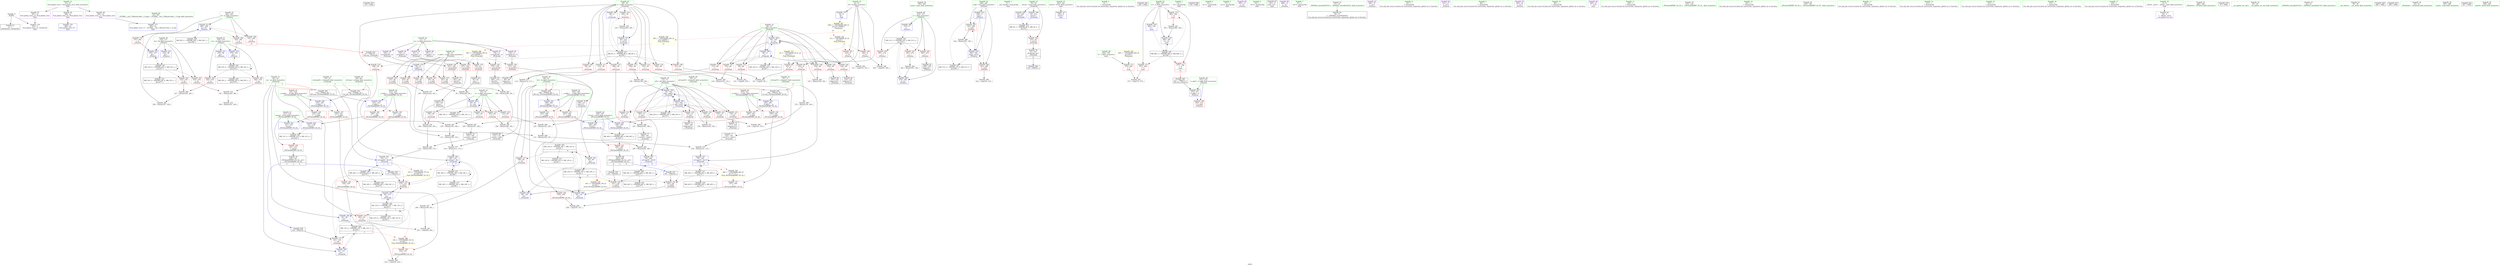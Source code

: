 digraph "SVFG" {
	label="SVFG";

	Node0x556e3deed310 [shape=record,color=grey,label="{NodeID: 0\nNullPtr}"];
	Node0x556e3deed310 -> Node0x556e3df188d0[style=solid];
	Node0x556e3deed310 -> Node0x556e3df1f960[style=solid];
	Node0x556e3df605b0 [shape=record,color=black,label="{NodeID: 443\n315 = PHI()\n}"];
	Node0x556e3df27470 [shape=record,color=grey,label="{NodeID: 277\n164 = Binary(162, 163, )\n}"];
	Node0x556e3df27470 -> Node0x556e3df275f0[style=solid];
	Node0x556e3df1a740 [shape=record,color=blue,label="{NodeID: 194\n60\<--192\nbe\<--\n_Z5checkd\n}"];
	Node0x556e3df1a740 -> Node0x556e3df40f10[style=dashed];
	Node0x556e3df17a50 [shape=record,color=red,label="{NodeID: 111\n112\<--58\n\<--i\n_Z5checkd\n}"];
	Node0x556e3df17a50 -> Node0x556e3df26e70[style=solid];
	Node0x556e3df15c90 [shape=record,color=green,label="{NodeID: 28\n56\<--57\ne.addr\<--e.addr_field_insensitive\n_Z5checkd\n}"];
	Node0x556e3df15c90 -> Node0x556e3df17370[style=solid];
	Node0x556e3df15c90 -> Node0x556e3df17440[style=solid];
	Node0x556e3df15c90 -> Node0x556e3df17570[style=solid];
	Node0x556e3df15c90 -> Node0x556e3df17640[style=solid];
	Node0x556e3df15c90 -> Node0x556e3df17710[style=solid];
	Node0x556e3df15c90 -> Node0x556e3df1fa60[style=solid];
	Node0x556e3df29e70 [shape=record,color=grey,label="{NodeID: 305\n156 = cmp(153, 155, )\n}"];
	Node0x556e3df1d980 [shape=record,color=red,label="{NodeID: 139\n141\<--138\n\<--call19\n_Z5checkd\n}"];
	Node0x556e3df1d980 -> Node0x556e3df201b0[style=solid];
	Node0x556e3df18460 [shape=record,color=green,label="{NodeID: 56\n359\<--360\nmain\<--main_field_insensitive\n}"];
	Node0x556e3df1f040 [shape=record,color=red,label="{NodeID: 167\n341\<--280\n\<--step\n_Z5Solvei\n}"];
	Node0x556e3df1f040 -> Node0x556e3df1bff0[style=solid];
	Node0x556e3df19be0 [shape=record,color=purple,label="{NodeID: 84\n106\<--11\narrayidx5\<--in\n_Z5checkd\n}"];
	Node0x556e3df19be0 -> Node0x556e3df1d710[style=solid];
	Node0x556e3df0c2c0 [shape=record,color=green,label="{NodeID: 1\n7\<--1\n__dso_handle\<--dummyObj\nGlob }"];
	Node0x556e3df60680 [shape=record,color=black,label="{NodeID: 444\n332 = PHI(52, )\n}"];
	Node0x556e3df275f0 [shape=record,color=grey,label="{NodeID: 278\n166 = Binary(164, 165, )\n}"];
	Node0x556e3df275f0 -> Node0x556e3df1c170[style=solid];
	Node0x556e3df1a810 [shape=record,color=blue,label="{NodeID: 195\n72\<--196\nj20\<--inc47\n_Z5checkd\n}"];
	Node0x556e3df1a810 -> Node0x556e3df1d160[style=dashed];
	Node0x556e3df1a810 -> Node0x556e3df1d230[style=dashed];
	Node0x556e3df1a810 -> Node0x556e3df1d300[style=dashed];
	Node0x556e3df1a810 -> Node0x556e3df1d3d0[style=dashed];
	Node0x556e3df1a810 -> Node0x556e3df1d4a0[style=dashed];
	Node0x556e3df1a810 -> Node0x556e3df1d570[style=dashed];
	Node0x556e3df1a810 -> Node0x556e3df20350[style=dashed];
	Node0x556e3df1a810 -> Node0x556e3df1a810[style=dashed];
	Node0x556e3df1a810 -> Node0x556e3df38d10[style=dashed];
	Node0x556e3df17b20 [shape=record,color=red,label="{NodeID: 112\n132\<--58\n\<--i\n_Z5checkd\n}"];
	Node0x556e3df17b20 -> Node0x556e3df28070[style=solid];
	Node0x556e3df15d60 [shape=record,color=green,label="{NodeID: 29\n58\<--59\ni\<--i_field_insensitive\n_Z5checkd\n}"];
	Node0x556e3df15d60 -> Node0x556e3df177e0[style=solid];
	Node0x556e3df15d60 -> Node0x556e3df178b0[style=solid];
	Node0x556e3df15d60 -> Node0x556e3df17980[style=solid];
	Node0x556e3df15d60 -> Node0x556e3df17a50[style=solid];
	Node0x556e3df15d60 -> Node0x556e3df17b20[style=solid];
	Node0x556e3df15d60 -> Node0x556e3df17bf0[style=solid];
	Node0x556e3df15d60 -> Node0x556e3df17cc0[style=solid];
	Node0x556e3df15d60 -> Node0x556e3df1c600[style=solid];
	Node0x556e3df15d60 -> Node0x556e3df1c6d0[style=solid];
	Node0x556e3df15d60 -> Node0x556e3df1fb30[style=solid];
	Node0x556e3df15d60 -> Node0x556e3df1a9b0[style=solid];
	Node0x556e3df29ff0 [shape=record,color=grey,label="{NodeID: 306\n233 = cmp(230, 232, )\n}"];
	Node0x556e3df1da50 [shape=record,color=red,label="{NodeID: 140\n161\<--160\n\<--arrayidx28\n_Z5checkd\n}"];
	Node0x556e3df1da50 -> Node0x556e3df192f0[style=solid];
	Node0x556e3df18560 [shape=record,color=green,label="{NodeID: 57\n362\<--363\nretval\<--retval_field_insensitive\nmain\n}"];
	Node0x556e3df18560 -> Node0x556e3df22950[style=solid];
	Node0x556e3df1f110 [shape=record,color=red,label="{NodeID: 168\n331\<--282\n\<--m\n_Z5Solvei\n|{<s0>11}}"];
	Node0x556e3df1f110:s0 -> Node0x556e3dbbd280[style=solid,color=red];
	Node0x556e3df19cb0 [shape=record,color=purple,label="{NodeID: 85\n126\<--11\narrayidx12\<--in\n_Z5checkd\n}"];
	Node0x556e3df19cb0 -> Node0x556e3df1d8b0[style=solid];
	Node0x556e3df14020 [shape=record,color=green,label="{NodeID: 2\n9\<--1\n\<--dummyObj\nCan only get source location for instruction, argument, global var or function.}"];
	Node0x556e3df607f0 [shape=record,color=black,label="{NodeID: 445\n350 = PHI()\n}"];
	Node0x556e3df27770 [shape=record,color=grey,label="{NodeID: 279\n136 = Binary(131, 135, )\n}"];
	Node0x556e3df27770 -> Node0x556e3df200e0[style=solid];
	Node0x556e3df1a8e0 [shape=record,color=blue,label="{NodeID: 196\n54\<--206\nretval\<--\n_Z5checkd\n}"];
	Node0x556e3df1a8e0 -> Node0x556e3df36610[style=dashed];
	Node0x556e3df17bf0 [shape=record,color=red,label="{NodeID: 113\n149\<--58\n\<--i\n_Z5checkd\n}"];
	Node0x556e3df17bf0 -> Node0x556e3df27ef0[style=solid];
	Node0x556e3df15e30 [shape=record,color=green,label="{NodeID: 30\n60\<--61\nbe\<--be_field_insensitive\n_Z5checkd\n|{|<s4>4|<s5>6}}"];
	Node0x556e3df15e30 -> Node0x556e3df1c7a0[style=solid];
	Node0x556e3df15e30 -> Node0x556e3df1fc00[style=solid];
	Node0x556e3df15e30 -> Node0x556e3df201b0[style=solid];
	Node0x556e3df15e30 -> Node0x556e3df1a740[style=solid];
	Node0x556e3df15e30:s4 -> Node0x556e3df60c00[style=solid,color=red];
	Node0x556e3df15e30:s5 -> Node0x556e3df60c00[style=solid,color=red];
	Node0x556e3df34d10 [shape=record,color=black,label="{NodeID: 307\nMR_10V_4 = PHI(MR_10V_5, MR_10V_3, )\npts\{61 \}\n|{|<s3>4}}"];
	Node0x556e3df34d10 -> Node0x556e3df1d980[style=dashed];
	Node0x556e3df34d10 -> Node0x556e3df201b0[style=dashed];
	Node0x556e3df34d10 -> Node0x556e3df40f10[style=dashed];
	Node0x556e3df34d10:s3 -> Node0x556e3df43e50[style=dashed,color=red];
	Node0x556e3df1db20 [shape=record,color=red,label="{NodeID: 141\n174\<--173\n\<--call35\n_Z5checkd\n}"];
	Node0x556e3df1db20 -> Node0x556e3df1a5a0[style=solid];
	Node0x556e3df18630 [shape=record,color=green,label="{NodeID: 58\n364\<--365\nT\<--T_field_insensitive\nmain\n}"];
	Node0x556e3df18630 -> Node0x556e3df1f380[style=solid];
	Node0x556e3df1f1e0 [shape=record,color=red,label="{NodeID: 169\n334\<--282\n\<--m\n_Z5Solvei\n}"];
	Node0x556e3df1f1e0 -> Node0x556e3df226e0[style=solid];
	Node0x556e3df19d80 [shape=record,color=purple,label="{NodeID: 86\n160\<--11\narrayidx28\<--in\n_Z5checkd\n}"];
	Node0x556e3df19d80 -> Node0x556e3df1da50[style=solid];
	Node0x556e3df140b0 [shape=record,color=green,label="{NodeID: 3\n13\<--1\n.str\<--dummyObj\nGlob }"];
	Node0x556e3df608c0 [shape=record,color=black,label="{NodeID: 446\n370 = PHI()\n}"];
	Node0x556e3df370f0 [shape=record,color=yellow,style=double,label="{NodeID: 363\n46V_1 = ENCHI(MR_46V_0)\npts\{71 77 \}\nFun[_ZSt3maxIdERKT_S2_S2_]}"];
	Node0x556e3df370f0 -> Node0x556e3df1e820[style=dashed];
	Node0x556e3df278f0 [shape=record,color=grey,label="{NodeID: 280\n327 = Binary(325, 326, )\n}"];
	Node0x556e3df278f0 -> Node0x556e3df27a70[style=solid];
	Node0x556e3df1a9b0 [shape=record,color=blue,label="{NodeID: 197\n58\<--210\ni\<--inc52\n_Z5checkd\n}"];
	Node0x556e3df1a9b0 -> Node0x556e3df3b510[style=dashed];
	Node0x556e3df17cc0 [shape=record,color=red,label="{NodeID: 114\n168\<--58\n\<--i\n_Z5checkd\n}"];
	Node0x556e3df17cc0 -> Node0x556e3df1be70[style=solid];
	Node0x556e3df15f00 [shape=record,color=green,label="{NodeID: 31\n62\<--63\nen\<--en_field_insensitive\n_Z5checkd\n|{|<s4>3|<s5>5}}"];
	Node0x556e3df15f00 -> Node0x556e3df1c870[style=solid];
	Node0x556e3df15f00 -> Node0x556e3df1fcd0[style=solid];
	Node0x556e3df15f00 -> Node0x556e3df20010[style=solid];
	Node0x556e3df15f00 -> Node0x556e3df1a5a0[style=solid];
	Node0x556e3df15f00:s4 -> Node0x556e3df60f90[style=solid,color=red];
	Node0x556e3df15f00:s5 -> Node0x556e3df60f90[style=solid,color=red];
	Node0x556e3df35210 [shape=record,color=black,label="{NodeID: 308\nMR_12V_4 = PHI(MR_12V_5, MR_12V_3, )\npts\{63 \}\n|{|<s3>3}}"];
	Node0x556e3df35210 -> Node0x556e3df1d7e0[style=dashed];
	Node0x556e3df35210 -> Node0x556e3df20010[style=dashed];
	Node0x556e3df35210 -> Node0x556e3df41410[style=dashed];
	Node0x556e3df35210:s3 -> Node0x556e3df375b0[style=dashed,color=red];
	Node0x556e3df1dbf0 [shape=record,color=red,label="{NodeID: 142\n179\<--178\n\<--arrayidx38\n_Z5checkd\n}"];
	Node0x556e3df1dbf0 -> Node0x556e3df19560[style=solid];
	Node0x556e3df18700 [shape=record,color=green,label="{NodeID: 59\n366\<--367\ntc\<--tc_field_insensitive\nmain\n}"];
	Node0x556e3df18700 -> Node0x556e3df1f450[style=solid];
	Node0x556e3df18700 -> Node0x556e3df1f520[style=solid];
	Node0x556e3df18700 -> Node0x556e3df1f5f0[style=solid];
	Node0x556e3df18700 -> Node0x556e3df22a20[style=solid];
	Node0x556e3df18700 -> Node0x556e3df22af0[style=solid];
	Node0x556e3df1f2b0 [shape=record,color=red,label="{NodeID: 170\n337\<--282\n\<--m\n_Z5Solvei\n}"];
	Node0x556e3df1f2b0 -> Node0x556e3df227b0[style=solid];
	Node0x556e3df19e50 [shape=record,color=purple,label="{NodeID: 87\n178\<--11\narrayidx38\<--in\n_Z5checkd\n}"];
	Node0x556e3df19e50 -> Node0x556e3df1dbf0[style=solid];
	Node0x556e3df14140 [shape=record,color=green,label="{NodeID: 4\n15\<--1\n.str.1\<--dummyObj\nGlob }"];
	Node0x556e3df60990 [shape=record,color=black,label="{NodeID: 447\n271 = PHI(377, )\n0th arg _Z5Solvei }"];
	Node0x556e3df60990 -> Node0x556e3df1b1d0[style=solid];
	Node0x556e3df27a70 [shape=record,color=grey,label="{NodeID: 281\n328 = Binary(327, 329, )\n}"];
	Node0x556e3df27a70 -> Node0x556e3df22610[style=solid];
	Node0x556e3df1aa80 [shape=record,color=blue,label="{NodeID: 198\n54\<--214\nretval\<--\n_Z5checkd\n}"];
	Node0x556e3df1aa80 -> Node0x556e3df36610[style=dashed];
	Node0x556e3df1c600 [shape=record,color=red,label="{NodeID: 115\n186\<--58\n\<--i\n_Z5checkd\n}"];
	Node0x556e3df1c600 -> Node0x556e3df290f0[style=solid];
	Node0x556e3df15fd0 [shape=record,color=green,label="{NodeID: 32\n64\<--65\nx\<--x_field_insensitive\n_Z5checkd\n}"];
	Node0x556e3df15fd0 -> Node0x556e3df1c940[style=solid];
	Node0x556e3df15fd0 -> Node0x556e3df1ca10[style=solid];
	Node0x556e3df15fd0 -> Node0x556e3df1cae0[style=solid];
	Node0x556e3df15fd0 -> Node0x556e3df1cbb0[style=solid];
	Node0x556e3df15fd0 -> Node0x556e3df1fda0[style=solid];
	Node0x556e3df1dcc0 [shape=record,color=red,label="{NodeID: 143\n192\<--191\n\<--call45\n_Z5checkd\n}"];
	Node0x556e3df1dcc0 -> Node0x556e3df1a740[style=solid];
	Node0x556e3df187d0 [shape=record,color=green,label="{NodeID: 60\n25\<--385\n_GLOBAL__sub_I_MiminoCoder_1_0.cpp\<--_GLOBAL__sub_I_MiminoCoder_1_0.cpp_field_insensitive\n}"];
	Node0x556e3df187d0 -> Node0x556e3df1f860[style=solid];
	Node0x556e3df3e710 [shape=record,color=black,label="{NodeID: 337\nMR_40V_3 = PHI(MR_40V_4, MR_40V_2, )\npts\{247 \}\n}"];
	Node0x556e3df3e710 -> Node0x556e3df1e340[style=dashed];
	Node0x556e3df1f380 [shape=record,color=red,label="{NodeID: 171\n374\<--364\n\<--T\nmain\n}"];
	Node0x556e3df1f380 -> Node0x556e3df29b70[style=solid];
	Node0x556e3df19f20 [shape=record,color=purple,label="{NodeID: 88\n297\<--11\narrayidx\<--in\n_Z5Solvei\n}"];
	Node0x556e3df141d0 [shape=record,color=green,label="{NodeID: 5\n17\<--1\n.str.2\<--dummyObj\nGlob }"];
	Node0x556e3df60c00 [shape=record,color=black,label="{NodeID: 448\n244 = PHI(60, 60, )\n0th arg _ZSt3maxIdERKT_S2_S2_ }"];
	Node0x556e3df60c00 -> Node0x556e3df1ae90[style=solid];
	Node0x556e3df372e0 [shape=record,color=yellow,style=double,label="{NodeID: 365\n64V_1 = ENCHI(MR_64V_0)\npts\{365 \}\nFun[main]}"];
	Node0x556e3df372e0 -> Node0x556e3df1f380[style=dashed];
	Node0x556e3df27bf0 [shape=record,color=grey,label="{NodeID: 282\n145 = Binary(144, 146, )\n}"];
	Node0x556e3df27bf0 -> Node0x556e3df20280[style=solid];
	Node0x556e3df1ab50 [shape=record,color=blue,label="{NodeID: 199\n223\<--219\n__a.addr\<--__a\n_ZSt3minIdERKT_S2_S2_\n}"];
	Node0x556e3df1ab50 -> Node0x556e3df1de60[style=dashed];
	Node0x556e3df1ab50 -> Node0x556e3df1df30[style=dashed];
	Node0x556e3df1c6d0 [shape=record,color=red,label="{NodeID: 116\n209\<--58\n\<--i\n_Z5checkd\n}"];
	Node0x556e3df1c6d0 -> Node0x556e3df272f0[style=solid];
	Node0x556e3df160a0 [shape=record,color=green,label="{NodeID: 33\n66\<--67\nj\<--j_field_insensitive\n_Z5checkd\n}"];
	Node0x556e3df160a0 -> Node0x556e3df1cc80[style=solid];
	Node0x556e3df160a0 -> Node0x556e3df1cd50[style=solid];
	Node0x556e3df160a0 -> Node0x556e3df1ce20[style=solid];
	Node0x556e3df160a0 -> Node0x556e3df1cef0[style=solid];
	Node0x556e3df160a0 -> Node0x556e3df1cfc0[style=solid];
	Node0x556e3df160a0 -> Node0x556e3df1d090[style=solid];
	Node0x556e3df160a0 -> Node0x556e3df1fe70[style=solid];
	Node0x556e3df160a0 -> Node0x556e3df20280[style=solid];
	Node0x556e3df1dd90 [shape=record,color=red,label="{NodeID: 144\n241\<--221\n\<--retval\n_ZSt3minIdERKT_S2_S2_\n}"];
	Node0x556e3df1dd90 -> Node0x556e3df197d0[style=solid];
	Node0x556e3df188d0 [shape=record,color=black,label="{NodeID: 61\n2\<--3\ndummyVal\<--dummyVal\n}"];
	Node0x556e3df1f450 [shape=record,color=red,label="{NodeID: 172\n373\<--366\n\<--tc\nmain\n}"];
	Node0x556e3df1f450 -> Node0x556e3df29b70[style=solid];
	Node0x556e3df19ff0 [shape=record,color=purple,label="{NodeID: 89\n285\<--13\n\<--.str\n_Z5Solvei\n}"];
	Node0x556e3df14a10 [shape=record,color=green,label="{NodeID: 6\n19\<--1\n.str.3\<--dummyObj\nGlob }"];
	Node0x556e3df60e10 [shape=record,color=black,label="{NodeID: 449\n245 = PHI(70, 76, )\n1st arg _ZSt3maxIdERKT_S2_S2_ }"];
	Node0x556e3df60e10 -> Node0x556e3df1af60[style=solid];
	Node0x556e3df27d70 [shape=record,color=grey,label="{NodeID: 283\n95 = Binary(93, 94, )\n}"];
	Node0x556e3df27d70 -> Node0x556e3df1fda0[style=solid];
	Node0x556e3df1ac20 [shape=record,color=blue,label="{NodeID: 200\n225\<--220\n__b.addr\<--__b\n_ZSt3minIdERKT_S2_S2_\n}"];
	Node0x556e3df1ac20 -> Node0x556e3df1e000[style=dashed];
	Node0x556e3df1ac20 -> Node0x556e3df1e0d0[style=dashed];
	Node0x556e3df1c7a0 [shape=record,color=red,label="{NodeID: 117\n199\<--60\n\<--be\n_Z5checkd\n}"];
	Node0x556e3df1c7a0 -> Node0x556e3df1c2f0[style=solid];
	Node0x556e3df16170 [shape=record,color=green,label="{NodeID: 34\n68\<--69\nref.tmp\<--ref.tmp_field_insensitive\n_Z5checkd\n|{|<s1>3}}"];
	Node0x556e3df16170 -> Node0x556e3df1ff40[style=solid];
	Node0x556e3df16170:s1 -> Node0x556e3df61110[style=solid,color=red];
	Node0x556e3df36110 [shape=record,color=black,label="{NodeID: 311\nMR_20V_3 = PHI(MR_20V_4, MR_20V_2, )\npts\{71 \}\n}"];
	Node0x556e3df36110 -> Node0x556e3df1dcc0[style=dashed];
	Node0x556e3df36110 -> Node0x556e3df200e0[style=dashed];
	Node0x556e3df36110 -> Node0x556e3df36110[style=dashed];
	Node0x556e3df36110 -> Node0x556e3df38810[style=dashed];
	Node0x556e3df1de60 [shape=record,color=red,label="{NodeID: 145\n231\<--223\n\<--__a.addr\n_ZSt3minIdERKT_S2_S2_\n}"];
	Node0x556e3df1de60 -> Node0x556e3df1e270[style=solid];
	Node0x556e3df189d0 [shape=record,color=black,label="{NodeID: 62\n361\<--9\nmain_ret\<--\nmain\n}"];
	Node0x556e3df1f520 [shape=record,color=red,label="{NodeID: 173\n377\<--366\n\<--tc\nmain\n|{<s0>14}}"];
	Node0x556e3df1f520:s0 -> Node0x556e3df60990[style=solid,color=red];
	Node0x556e3df1a0c0 [shape=record,color=purple,label="{NodeID: 90\n298\<--13\n\<--.str\n_Z5Solvei\n}"];
	Node0x556e3df14aa0 [shape=record,color=green,label="{NodeID: 7\n21\<--1\n.str.4\<--dummyObj\nGlob }"];
	Node0x556e3df60f90 [shape=record,color=black,label="{NodeID: 450\n219 = PHI(62, 62, )\n0th arg _ZSt3minIdERKT_S2_S2_ }"];
	Node0x556e3df60f90 -> Node0x556e3df1ab50[style=solid];
	Node0x556e3df374a0 [shape=record,color=yellow,style=double,label="{NodeID: 367\n68V_1 = ENCHI(MR_68V_0)\npts\{10 120000 \}\nFun[main]|{<s0>14|<s1>14}}"];
	Node0x556e3df374a0:s0 -> Node0x556e3df42d10[style=dashed,color=red];
	Node0x556e3df374a0:s1 -> Node0x556e3df43d70[style=dashed,color=red];
	Node0x556e3df27ef0 [shape=record,color=grey,label="{NodeID: 284\n150 = Binary(149, 146, )\n}"];
	Node0x556e3df27ef0 -> Node0x556e3df20350[style=solid];
	Node0x556e3df1acf0 [shape=record,color=blue,label="{NodeID: 201\n221\<--235\nretval\<--\n_ZSt3minIdERKT_S2_S2_\n}"];
	Node0x556e3df1acf0 -> Node0x556e3df3f610[style=dashed];
	Node0x556e3df1c870 [shape=record,color=red,label="{NodeID: 118\n202\<--62\n\<--en\n_Z5checkd\n}"];
	Node0x556e3df1c870 -> Node0x556e3df29270[style=solid];
	Node0x556e3df16240 [shape=record,color=green,label="{NodeID: 35\n70\<--71\nref.tmp10\<--ref.tmp10_field_insensitive\n_Z5checkd\n|{|<s1>4}}"];
	Node0x556e3df16240 -> Node0x556e3df200e0[style=solid];
	Node0x556e3df16240:s1 -> Node0x556e3df60e10[style=solid,color=red];
	Node0x556e3df36610 [shape=record,color=black,label="{NodeID: 312\nMR_4V_3 = PHI(MR_4V_4, MR_4V_2, )\npts\{55 \}\n}"];
	Node0x556e3df36610 -> Node0x556e3df172a0[style=dashed];
	Node0x556e3df1df30 [shape=record,color=red,label="{NodeID: 146\n238\<--223\n\<--__a.addr\n_ZSt3minIdERKT_S2_S2_\n}"];
	Node0x556e3df1df30 -> Node0x556e3df1adc0[style=solid];
	Node0x556e3df18aa0 [shape=record,color=black,label="{NodeID: 63\n36\<--37\n\<--_ZNSt8ios_base4InitD1Ev\nCan only get source location for instruction, argument, global var or function.}"];
	Node0x556e3df3f610 [shape=record,color=black,label="{NodeID: 340\nMR_31V_3 = PHI(MR_31V_4, MR_31V_2, )\npts\{222 \}\n}"];
	Node0x556e3df3f610 -> Node0x556e3df1dd90[style=dashed];
	Node0x556e3df1f5f0 [shape=record,color=red,label="{NodeID: 174\n380\<--366\n\<--tc\nmain\n}"];
	Node0x556e3df1f5f0 -> Node0x556e3df28970[style=solid];
	Node0x556e3df1a190 [shape=record,color=purple,label="{NodeID: 91\n306\<--15\n\<--.str.1\n_Z5Solvei\n}"];
	Node0x556e3df14b30 [shape=record,color=green,label="{NodeID: 8\n24\<--1\n\<--dummyObj\nCan only get source location for instruction, argument, global var or function.}"];
	Node0x556e3df61110 [shape=record,color=black,label="{NodeID: 451\n220 = PHI(68, 74, )\n1st arg _ZSt3minIdERKT_S2_S2_ }"];
	Node0x556e3df61110 -> Node0x556e3df1ac20[style=solid];
	Node0x556e3df375b0 [shape=record,color=yellow,style=double,label="{NodeID: 368\n12V_1 = ENCHI(MR_12V_0)\npts\{63 \}\nFun[_ZSt3minIdERKT_S2_S2_]}"];
	Node0x556e3df375b0 -> Node0x556e3df1e270[style=dashed];
	Node0x556e3df28070 [shape=record,color=grey,label="{NodeID: 285\n134 = Binary(132, 133, )\n}"];
	Node0x556e3df28070 -> Node0x556e3df19150[style=solid];
	Node0x556e3df1adc0 [shape=record,color=blue,label="{NodeID: 202\n221\<--238\nretval\<--\n_ZSt3minIdERKT_S2_S2_\n}"];
	Node0x556e3df1adc0 -> Node0x556e3df3f610[style=dashed];
	Node0x556e3df1c940 [shape=record,color=red,label="{NodeID: 119\n103\<--64\n\<--x\n_Z5checkd\n}"];
	Node0x556e3df1c940 -> Node0x556e3df28370[style=solid];
	Node0x556e3df16310 [shape=record,color=green,label="{NodeID: 36\n72\<--73\nj20\<--j20_field_insensitive\n_Z5checkd\n}"];
	Node0x556e3df16310 -> Node0x556e3df1d160[style=solid];
	Node0x556e3df16310 -> Node0x556e3df1d230[style=solid];
	Node0x556e3df16310 -> Node0x556e3df1d300[style=solid];
	Node0x556e3df16310 -> Node0x556e3df1d3d0[style=solid];
	Node0x556e3df16310 -> Node0x556e3df1d4a0[style=solid];
	Node0x556e3df16310 -> Node0x556e3df1d570[style=solid];
	Node0x556e3df16310 -> Node0x556e3df20350[style=solid];
	Node0x556e3df16310 -> Node0x556e3df1a810[style=solid];
	Node0x556e3df36b10 [shape=record,color=black,label="{NodeID: 313\nMR_10V_8 = PHI(MR_10V_2, MR_10V_6, )\npts\{61 \}\n}"];
	Node0x556e3df1e000 [shape=record,color=red,label="{NodeID: 147\n229\<--225\n\<--__b.addr\n_ZSt3minIdERKT_S2_S2_\n}"];
	Node0x556e3df1e000 -> Node0x556e3df1e1a0[style=solid];
	Node0x556e3df18ba0 [shape=record,color=black,label="{NodeID: 64\n90\<--89\nidxprom\<--\n_Z5checkd\n}"];
	Node0x556e3df3fb10 [shape=record,color=black,label="{NodeID: 341\nMR_53V_4 = PHI(MR_53V_5, MR_53V_3, )\npts\{277 \}\n}"];
	Node0x556e3df3fb10 -> Node0x556e3df1ec30[style=dashed];
	Node0x556e3df3fb10 -> Node0x556e3df1ed00[style=dashed];
	Node0x556e3df3fb10 -> Node0x556e3df227b0[style=dashed];
	Node0x556e3df3fb10 -> Node0x556e3df3a110[style=dashed];
	Node0x556e3df3fb10 -> Node0x556e3df3fb10[style=dashed];
	Node0x556e3df1f6c0 [shape=record,color=blue,label="{NodeID: 175\n8\<--9\nN\<--\nGlob }"];
	Node0x556e3df1f6c0 -> Node0x556e3df374a0[style=dashed];
	Node0x556e3df1a260 [shape=record,color=purple,label="{NodeID: 92\n314\<--17\n\<--.str.2\n_Z5Solvei\n}"];
	Node0x556e3df14bc0 [shape=record,color=green,label="{NodeID: 9\n86\<--1\n\<--dummyObj\nCan only get source location for instruction, argument, global var or function.}"];
	Node0x556e3df281f0 [shape=record,color=grey,label="{NodeID: 286\n131 = Binary(129, 130, )\n}"];
	Node0x556e3df281f0 -> Node0x556e3df27770[style=solid];
	Node0x556e3df1ae90 [shape=record,color=blue,label="{NodeID: 203\n248\<--244\n__a.addr\<--__a\n_ZSt3maxIdERKT_S2_S2_\n}"];
	Node0x556e3df1ae90 -> Node0x556e3df1e410[style=dashed];
	Node0x556e3df1ae90 -> Node0x556e3df1e4e0[style=dashed];
	Node0x556e3df1ca10 [shape=record,color=red,label="{NodeID: 120\n123\<--64\n\<--x\n_Z5checkd\n}"];
	Node0x556e3df1ca10 -> Node0x556e3df28670[style=solid];
	Node0x556e3df163e0 [shape=record,color=green,label="{NodeID: 37\n74\<--75\nref.tmp26\<--ref.tmp26_field_insensitive\n_Z5checkd\n|{|<s1>5}}"];
	Node0x556e3df163e0 -> Node0x556e3df20420[style=solid];
	Node0x556e3df163e0:s1 -> Node0x556e3df61110[style=solid,color=red];
	Node0x556e3df37820 [shape=record,color=black,label="{NodeID: 314\nMR_12V_8 = PHI(MR_12V_2, MR_12V_6, )\npts\{63 \}\n}"];
	Node0x556e3df1e0d0 [shape=record,color=red,label="{NodeID: 148\n235\<--225\n\<--__b.addr\n_ZSt3minIdERKT_S2_S2_\n}"];
	Node0x556e3df1e0d0 -> Node0x556e3df1acf0[style=solid];
	Node0x556e3df18c70 [shape=record,color=black,label="{NodeID: 65\n93\<--92\nconv\<--\n_Z5checkd\n}"];
	Node0x556e3df18c70 -> Node0x556e3df27d70[style=solid];
	Node0x556e3df40010 [shape=record,color=black,label="{NodeID: 342\nMR_55V_4 = PHI(MR_55V_6, MR_55V_3, )\npts\{279 \}\n}"];
	Node0x556e3df40010 -> Node0x556e3df1edd0[style=dashed];
	Node0x556e3df40010 -> Node0x556e3df1eea0[style=dashed];
	Node0x556e3df40010 -> Node0x556e3df226e0[style=dashed];
	Node0x556e3df40010 -> Node0x556e3df3a610[style=dashed];
	Node0x556e3df40010 -> Node0x556e3df40010[style=dashed];
	Node0x556e3df1f790 [shape=record,color=blue,label="{NodeID: 176\n389\<--24\nllvm.global_ctors_0\<--\nGlob }"];
	Node0x556e3df1a330 [shape=record,color=purple,label="{NodeID: 93\n349\<--19\n\<--.str.3\n_Z5Solvei\n}"];
	Node0x556e3df14c50 [shape=record,color=green,label="{NodeID: 10\n88\<--1\n\<--dummyObj\nCan only get source location for instruction, argument, global var or function.}"];
	Node0x556e3df28370 [shape=record,color=grey,label="{NodeID: 287\n109 = Binary(103, 108, )\n}"];
	Node0x556e3df28370 -> Node0x556e3df284f0[style=solid];
	Node0x556e3df1af60 [shape=record,color=blue,label="{NodeID: 204\n250\<--245\n__b.addr\<--__b\n_ZSt3maxIdERKT_S2_S2_\n}"];
	Node0x556e3df1af60 -> Node0x556e3df1e5b0[style=dashed];
	Node0x556e3df1af60 -> Node0x556e3df1e680[style=dashed];
	Node0x556e3df1cae0 [shape=record,color=red,label="{NodeID: 121\n165\<--64\n\<--x\n_Z5checkd\n}"];
	Node0x556e3df1cae0 -> Node0x556e3df275f0[style=solid];
	Node0x556e3df164b0 [shape=record,color=green,label="{NodeID: 38\n76\<--77\nref.tmp36\<--ref.tmp36_field_insensitive\n_Z5checkd\n|{|<s1>6}}"];
	Node0x556e3df164b0 -> Node0x556e3df1a670[style=solid];
	Node0x556e3df164b0:s1 -> Node0x556e3df60e10[style=solid,color=red];
	Node0x556e3df37910 [shape=record,color=black,label="{NodeID: 315\nMR_14V_4 = PHI(MR_14V_2, MR_14V_3, )\npts\{65 \}\n}"];
	Node0x556e3df1e1a0 [shape=record,color=red,label="{NodeID: 149\n230\<--229\n\<--\n_ZSt3minIdERKT_S2_S2_\n}"];
	Node0x556e3df1e1a0 -> Node0x556e3df29ff0[style=solid];
	Node0x556e3df18d40 [shape=record,color=black,label="{NodeID: 66\n105\<--104\nidxprom4\<--\n_Z5checkd\n}"];
	Node0x556e3df1f860 [shape=record,color=blue,label="{NodeID: 177\n390\<--25\nllvm.global_ctors_1\<--_GLOBAL__sub_I_MiminoCoder_1_0.cpp\nGlob }"];
	Node0x556e3df1a400 [shape=record,color=purple,label="{NodeID: 94\n369\<--21\n\<--.str.4\nmain\n}"];
	Node0x556e3df14ce0 [shape=record,color=green,label="{NodeID: 11\n146\<--1\n\<--dummyObj\nCan only get source location for instruction, argument, global var or function.}"];
	Node0x556e3df284f0 [shape=record,color=grey,label="{NodeID: 288\n111 = Binary(109, 110, )\n}"];
	Node0x556e3df284f0 -> Node0x556e3df27170[style=solid];
	Node0x556e3df1b030 [shape=record,color=blue,label="{NodeID: 205\n246\<--260\nretval\<--\n_ZSt3maxIdERKT_S2_S2_\n}"];
	Node0x556e3df1b030 -> Node0x556e3df3e710[style=dashed];
	Node0x556e3df1cbb0 [shape=record,color=red,label="{NodeID: 122\n183\<--64\n\<--x\n_Z5checkd\n}"];
	Node0x556e3df1cbb0 -> Node0x556e3df28af0[style=solid];
	Node0x556e3df16580 [shape=record,color=green,label="{NodeID: 39\n119\<--120\n_ZSt3minIdERKT_S2_S2_\<--_ZSt3minIdERKT_S2_S2__field_insensitive\n}"];
	Node0x556e3df37e10 [shape=record,color=black,label="{NodeID: 316\nMR_16V_6 = PHI(MR_16V_2, MR_16V_4, )\npts\{67 \}\n}"];
	Node0x556e3df1e270 [shape=record,color=red,label="{NodeID: 150\n232\<--231\n\<--\n_ZSt3minIdERKT_S2_S2_\n}"];
	Node0x556e3df1e270 -> Node0x556e3df29ff0[style=solid];
	Node0x556e3df18e10 [shape=record,color=black,label="{NodeID: 67\n108\<--107\nconv6\<--\n_Z5checkd\n}"];
	Node0x556e3df18e10 -> Node0x556e3df28370[style=solid];
	Node0x556e3df1f960 [shape=record,color=blue, style = dotted,label="{NodeID: 178\n391\<--3\nllvm.global_ctors_2\<--dummyVal\nGlob }"];
	Node0x556e3df1a4d0 [shape=record,color=purple,label="{NodeID: 95\n389\<--23\nllvm.global_ctors_0\<--llvm.global_ctors\nGlob }"];
	Node0x556e3df1a4d0 -> Node0x556e3df1f790[style=solid];
	Node0x556e3df14d70 [shape=record,color=green,label="{NodeID: 12\n201\<--1\n\<--dummyObj\nCan only get source location for instruction, argument, global var or function.}"];
	Node0x556e3df45290 [shape=record,color=yellow,style=double,label="{NodeID: 372\n37V_1 = ENCHI(MR_37V_0)\npts\{69 75 \}\nFun[_ZSt3minIdERKT_S2_S2_]}"];
	Node0x556e3df45290 -> Node0x556e3df1e1a0[style=dashed];
	Node0x556e3df28670 [shape=record,color=grey,label="{NodeID: 289\n129 = Binary(123, 128, )\n}"];
	Node0x556e3df28670 -> Node0x556e3df281f0[style=solid];
	Node0x556e3df1b100 [shape=record,color=blue,label="{NodeID: 206\n246\<--263\nretval\<--\n_ZSt3maxIdERKT_S2_S2_\n}"];
	Node0x556e3df1b100 -> Node0x556e3df3e710[style=dashed];
	Node0x556e3df1cc80 [shape=record,color=red,label="{NodeID: 123\n99\<--66\n\<--j\n_Z5checkd\n}"];
	Node0x556e3df1cc80 -> Node0x556e3df299f0[style=solid];
	Node0x556e3df16680 [shape=record,color=green,label="{NodeID: 40\n139\<--140\n_ZSt3maxIdERKT_S2_S2_\<--_ZSt3maxIdERKT_S2_S2__field_insensitive\n}"];
	Node0x556e3df38310 [shape=record,color=black,label="{NodeID: 317\nMR_18V_5 = PHI(MR_18V_2, MR_18V_3, )\npts\{69 \}\n}"];
	Node0x556e3df1e340 [shape=record,color=red,label="{NodeID: 151\n266\<--246\n\<--retval\n_ZSt3maxIdERKT_S2_S2_\n}"];
	Node0x556e3df1e340 -> Node0x556e3df198a0[style=solid];
	Node0x556e3df18ee0 [shape=record,color=black,label="{NodeID: 68\n115\<--114\nconv9\<--sub8\n_Z5checkd\n}"];
	Node0x556e3df18ee0 -> Node0x556e3df27170[style=solid];
	Node0x556e3df40f10 [shape=record,color=black,label="{NodeID: 345\nMR_10V_6 = PHI(MR_10V_7, MR_10V_4, )\npts\{61 \}\n|{|<s5>6}}"];
	Node0x556e3df40f10 -> Node0x556e3df1c7a0[style=dashed];
	Node0x556e3df40f10 -> Node0x556e3df1dcc0[style=dashed];
	Node0x556e3df40f10 -> Node0x556e3df1fc00[style=dashed];
	Node0x556e3df40f10 -> Node0x556e3df1a740[style=dashed];
	Node0x556e3df40f10 -> Node0x556e3df36b10[style=dashed];
	Node0x556e3df40f10:s5 -> Node0x556e3df43e50[style=dashed,color=red];
	Node0x556e3df1fa60 [shape=record,color=blue,label="{NodeID: 179\n56\<--53\ne.addr\<--e\n_Z5checkd\n}"];
	Node0x556e3df1fa60 -> Node0x556e3df17370[style=dashed];
	Node0x556e3df1fa60 -> Node0x556e3df17440[style=dashed];
	Node0x556e3df1fa60 -> Node0x556e3df17570[style=dashed];
	Node0x556e3df1fa60 -> Node0x556e3df17640[style=dashed];
	Node0x556e3df1fa60 -> Node0x556e3df17710[style=dashed];
	Node0x556e3df16d60 [shape=record,color=purple,label="{NodeID: 96\n390\<--23\nllvm.global_ctors_1\<--llvm.global_ctors\nGlob }"];
	Node0x556e3df16d60 -> Node0x556e3df1f860[style=solid];
	Node0x556e3df14e00 [shape=record,color=green,label="{NodeID: 13\n206\<--1\n\<--dummyObj\nCan only get source location for instruction, argument, global var or function.}"];
	Node0x556e3df45370 [shape=record,color=yellow,style=double,label="{NodeID: 373\n2V_1 = ENCHI(MR_2V_0)\npts\{10 \}\nFun[_Z5checkd]}"];
	Node0x556e3df45370 -> Node0x556e3df16f60[style=dashed];
	Node0x556e3df45370 -> Node0x556e3df17030[style=dashed];
	Node0x556e3df287f0 [shape=record,color=grey,label="{NodeID: 290\n155 = Binary(154, 146, )\n}"];
	Node0x556e3df287f0 -> Node0x556e3df29e70[style=solid];
	Node0x556e3df1b1d0 [shape=record,color=blue,label="{NodeID: 207\n272\<--271\ntc.addr\<--tc\n_Z5Solvei\n}"];
	Node0x556e3df1b1d0 -> Node0x556e3df1e8f0[style=dashed];
	Node0x556e3df1cd50 [shape=record,color=red,label="{NodeID: 124\n104\<--66\n\<--j\n_Z5checkd\n}"];
	Node0x556e3df1cd50 -> Node0x556e3df18d40[style=solid];
	Node0x556e3df16780 [shape=record,color=green,label="{NodeID: 41\n221\<--222\nretval\<--retval_field_insensitive\n_ZSt3minIdERKT_S2_S2_\n}"];
	Node0x556e3df16780 -> Node0x556e3df1dd90[style=solid];
	Node0x556e3df16780 -> Node0x556e3df1acf0[style=solid];
	Node0x556e3df16780 -> Node0x556e3df1adc0[style=solid];
	Node0x556e3df38810 [shape=record,color=black,label="{NodeID: 318\nMR_20V_5 = PHI(MR_20V_2, MR_20V_3, )\npts\{71 \}\n}"];
	Node0x556e3df1e410 [shape=record,color=red,label="{NodeID: 152\n254\<--248\n\<--__a.addr\n_ZSt3maxIdERKT_S2_S2_\n}"];
	Node0x556e3df1e410 -> Node0x556e3df1e750[style=solid];
	Node0x556e3df18fb0 [shape=record,color=black,label="{NodeID: 69\n125\<--124\nidxprom11\<--\n_Z5checkd\n}"];
	Node0x556e3df41410 [shape=record,color=black,label="{NodeID: 346\nMR_12V_6 = PHI(MR_12V_7, MR_12V_4, )\npts\{63 \}\n|{|<s5>5}}"];
	Node0x556e3df41410 -> Node0x556e3df1c870[style=dashed];
	Node0x556e3df41410 -> Node0x556e3df1db20[style=dashed];
	Node0x556e3df41410 -> Node0x556e3df1fcd0[style=dashed];
	Node0x556e3df41410 -> Node0x556e3df1a5a0[style=dashed];
	Node0x556e3df41410 -> Node0x556e3df37820[style=dashed];
	Node0x556e3df41410:s5 -> Node0x556e3df375b0[style=dashed,color=red];
	Node0x556e3df1fb30 [shape=record,color=blue,label="{NodeID: 180\n58\<--9\ni\<--\n_Z5checkd\n}"];
	Node0x556e3df1fb30 -> Node0x556e3df3b510[style=dashed];
	Node0x556e3df16e60 [shape=record,color=purple,label="{NodeID: 97\n391\<--23\nllvm.global_ctors_2\<--llvm.global_ctors\nGlob }"];
	Node0x556e3df16e60 -> Node0x556e3df1f960[style=solid];
	Node0x556e3df14ec0 [shape=record,color=green,label="{NodeID: 14\n214\<--1\n\<--dummyObj\nCan only get source location for instruction, argument, global var or function.}"];
	Node0x556e3df28970 [shape=record,color=grey,label="{NodeID: 291\n381 = Binary(380, 146, )\n}"];
	Node0x556e3df28970 -> Node0x556e3df22af0[style=solid];
	Node0x556e3df1b2a0 [shape=record,color=blue,label="{NodeID: 208\n274\<--9\ni\<--\n_Z5Solvei\n}"];
	Node0x556e3df1b2a0 -> Node0x556e3df39c10[style=dashed];
	Node0x556e3df1ce20 [shape=record,color=red,label="{NodeID: 125\n113\<--66\n\<--j\n_Z5checkd\n}"];
	Node0x556e3df1ce20 -> Node0x556e3df26e70[style=solid];
	Node0x556e3df16850 [shape=record,color=green,label="{NodeID: 42\n223\<--224\n__a.addr\<--__a.addr_field_insensitive\n_ZSt3minIdERKT_S2_S2_\n}"];
	Node0x556e3df16850 -> Node0x556e3df1de60[style=solid];
	Node0x556e3df16850 -> Node0x556e3df1df30[style=solid];
	Node0x556e3df16850 -> Node0x556e3df1ab50[style=solid];
	Node0x556e3df38d10 [shape=record,color=black,label="{NodeID: 319\nMR_22V_6 = PHI(MR_22V_2, MR_22V_4, )\npts\{73 \}\n}"];
	Node0x556e3df1e4e0 [shape=record,color=red,label="{NodeID: 153\n263\<--248\n\<--__a.addr\n_ZSt3maxIdERKT_S2_S2_\n}"];
	Node0x556e3df1e4e0 -> Node0x556e3df1b100[style=solid];
	Node0x556e3df19080 [shape=record,color=black,label="{NodeID: 70\n128\<--127\nconv13\<--\n_Z5checkd\n}"];
	Node0x556e3df19080 -> Node0x556e3df28670[style=solid];
	Node0x556e3df1fc00 [shape=record,color=blue,label="{NodeID: 181\n60\<--86\nbe\<--\n_Z5checkd\n}"];
	Node0x556e3df1fc00 -> Node0x556e3df34d10[style=dashed];
	Node0x556e3df16f60 [shape=record,color=red,label="{NodeID: 98\n82\<--8\n\<--N\n_Z5checkd\n}"];
	Node0x556e3df16f60 -> Node0x556e3df29870[style=solid];
	Node0x556e3df14fc0 [shape=record,color=green,label="{NodeID: 15\n312\<--1\n\<--dummyObj\nCan only get source location for instruction, argument, global var or function.}"];
	Node0x556e3df28af0 [shape=record,color=grey,label="{NodeID: 292\n184 = Binary(182, 183, )\n}"];
	Node0x556e3df28af0 -> Node0x556e3df28f70[style=solid];
	Node0x556e3df1b370 [shape=record,color=blue,label="{NodeID: 209\n274\<--302\ni\<--inc\n_Z5Solvei\n}"];
	Node0x556e3df1b370 -> Node0x556e3df39c10[style=dashed];
	Node0x556e3df1cef0 [shape=record,color=red,label="{NodeID: 126\n124\<--66\n\<--j\n_Z5checkd\n}"];
	Node0x556e3df1cef0 -> Node0x556e3df18fb0[style=solid];
	Node0x556e3df16920 [shape=record,color=green,label="{NodeID: 43\n225\<--226\n__b.addr\<--__b.addr_field_insensitive\n_ZSt3minIdERKT_S2_S2_\n}"];
	Node0x556e3df16920 -> Node0x556e3df1e000[style=solid];
	Node0x556e3df16920 -> Node0x556e3df1e0d0[style=solid];
	Node0x556e3df16920 -> Node0x556e3df1ac20[style=solid];
	Node0x556e3df39210 [shape=record,color=black,label="{NodeID: 320\nMR_24V_5 = PHI(MR_24V_2, MR_24V_3, )\npts\{75 \}\n}"];
	Node0x556e3df1e5b0 [shape=record,color=red,label="{NodeID: 154\n256\<--250\n\<--__b.addr\n_ZSt3maxIdERKT_S2_S2_\n}"];
	Node0x556e3df1e5b0 -> Node0x556e3df1e820[style=solid];
	Node0x556e3df19150 [shape=record,color=black,label="{NodeID: 71\n135\<--134\nconv17\<--sub16\n_Z5checkd\n}"];
	Node0x556e3df19150 -> Node0x556e3df27770[style=solid];
	Node0x556e3df41e10 [shape=record,color=black,label="{NodeID: 348\nMR_24V_3 = PHI(MR_24V_4, MR_24V_2, )\npts\{75 \}\n}"];
	Node0x556e3df41e10 -> Node0x556e3df1d7e0[style=dashed];
	Node0x556e3df41e10 -> Node0x556e3df20420[style=dashed];
	Node0x556e3df41e10 -> Node0x556e3df39210[style=dashed];
	Node0x556e3df41e10 -> Node0x556e3df41e10[style=dashed];
	Node0x556e3df1fcd0 [shape=record,color=blue,label="{NodeID: 182\n62\<--88\nen\<--\n_Z5checkd\n}"];
	Node0x556e3df1fcd0 -> Node0x556e3df35210[style=dashed];
	Node0x556e3df17030 [shape=record,color=red,label="{NodeID: 99\n154\<--8\n\<--N\n_Z5checkd\n}"];
	Node0x556e3df17030 -> Node0x556e3df287f0[style=solid];
	Node0x556e3df150c0 [shape=record,color=green,label="{NodeID: 16\n323\<--1\n\<--dummyObj\nCan only get source location for instruction, argument, global var or function.}"];
	Node0x556e3df28c70 [shape=record,color=grey,label="{NodeID: 293\n182 = Binary(180, 181, )\n}"];
	Node0x556e3df28c70 -> Node0x556e3df28af0[style=solid];
	Node0x556e3df1b440 [shape=record,color=blue,label="{NodeID: 210\n276\<--86\nbe\<--\n_Z5Solvei\n}"];
	Node0x556e3df1b440 -> Node0x556e3df3fb10[style=dashed];
	Node0x556e3df1cfc0 [shape=record,color=red,label="{NodeID: 127\n133\<--66\n\<--j\n_Z5checkd\n}"];
	Node0x556e3df1cfc0 -> Node0x556e3df28070[style=solid];
	Node0x556e3df169f0 [shape=record,color=green,label="{NodeID: 44\n246\<--247\nretval\<--retval_field_insensitive\n_ZSt3maxIdERKT_S2_S2_\n}"];
	Node0x556e3df169f0 -> Node0x556e3df1e340[style=solid];
	Node0x556e3df169f0 -> Node0x556e3df1b030[style=solid];
	Node0x556e3df169f0 -> Node0x556e3df1b100[style=solid];
	Node0x556e3df39710 [shape=record,color=black,label="{NodeID: 321\nMR_26V_5 = PHI(MR_26V_2, MR_26V_3, )\npts\{77 \}\n}"];
	Node0x556e3df1e680 [shape=record,color=red,label="{NodeID: 155\n260\<--250\n\<--__b.addr\n_ZSt3maxIdERKT_S2_S2_\n}"];
	Node0x556e3df1e680 -> Node0x556e3df1b030[style=solid];
	Node0x556e3df19220 [shape=record,color=black,label="{NodeID: 72\n159\<--158\nidxprom27\<--\n_Z5checkd\n}"];
	Node0x556e3df42310 [shape=record,color=black,label="{NodeID: 349\nMR_26V_3 = PHI(MR_26V_4, MR_26V_2, )\npts\{77 \}\n}"];
	Node0x556e3df42310 -> Node0x556e3df1d980[style=dashed];
	Node0x556e3df42310 -> Node0x556e3df1a670[style=dashed];
	Node0x556e3df42310 -> Node0x556e3df39710[style=dashed];
	Node0x556e3df42310 -> Node0x556e3df42310[style=dashed];
	Node0x556e3df1fda0 [shape=record,color=blue,label="{NodeID: 183\n64\<--95\nx\<--sub\n_Z5checkd\n}"];
	Node0x556e3df1fda0 -> Node0x556e3df1c940[style=dashed];
	Node0x556e3df1fda0 -> Node0x556e3df1ca10[style=dashed];
	Node0x556e3df1fda0 -> Node0x556e3df1cae0[style=dashed];
	Node0x556e3df1fda0 -> Node0x556e3df1cbb0[style=dashed];
	Node0x556e3df1fda0 -> Node0x556e3df1fda0[style=dashed];
	Node0x556e3df1fda0 -> Node0x556e3df37910[style=dashed];
	Node0x556e3df17100 [shape=record,color=red,label="{NodeID: 100\n292\<--8\n\<--N\n_Z5Solvei\n}"];
	Node0x556e3df17100 -> Node0x556e3df296f0[style=solid];
	Node0x556e3df151c0 [shape=record,color=green,label="{NodeID: 17\n329\<--1\n\<--dummyObj\nCan only get source location for instruction, argument, global var or function.}"];
	Node0x556e3df28df0 [shape=record,color=grey,label="{NodeID: 294\n302 = Binary(301, 146, )\n}"];
	Node0x556e3df28df0 -> Node0x556e3df1b370[style=solid];
	Node0x556e3df1b510 [shape=record,color=blue,label="{NodeID: 211\n278\<--88\nen\<--\n_Z5Solvei\n}"];
	Node0x556e3df1b510 -> Node0x556e3df40010[style=dashed];
	Node0x556e3df1d090 [shape=record,color=red,label="{NodeID: 128\n144\<--66\n\<--j\n_Z5checkd\n}"];
	Node0x556e3df1d090 -> Node0x556e3df27bf0[style=solid];
	Node0x556e3df16ac0 [shape=record,color=green,label="{NodeID: 45\n248\<--249\n__a.addr\<--__a.addr_field_insensitive\n_ZSt3maxIdERKT_S2_S2_\n}"];
	Node0x556e3df16ac0 -> Node0x556e3df1e410[style=solid];
	Node0x556e3df16ac0 -> Node0x556e3df1e4e0[style=solid];
	Node0x556e3df16ac0 -> Node0x556e3df1ae90[style=solid];
	Node0x556e3df39c10 [shape=record,color=black,label="{NodeID: 322\nMR_51V_3 = PHI(MR_51V_4, MR_51V_2, )\npts\{275 \}\n}"];
	Node0x556e3df39c10 -> Node0x556e3df1e9c0[style=dashed];
	Node0x556e3df39c10 -> Node0x556e3df1ea90[style=dashed];
	Node0x556e3df39c10 -> Node0x556e3df1eb60[style=dashed];
	Node0x556e3df39c10 -> Node0x556e3df1b370[style=dashed];
	Node0x556e3df1e750 [shape=record,color=red,label="{NodeID: 156\n255\<--254\n\<--\n_ZSt3maxIdERKT_S2_S2_\n}"];
	Node0x556e3df1e750 -> Node0x556e3df29570[style=solid];
	Node0x556e3df192f0 [shape=record,color=black,label="{NodeID: 73\n162\<--161\nconv29\<--\n_Z5checkd\n}"];
	Node0x556e3df192f0 -> Node0x556e3df27470[style=solid];
	Node0x556e3df42810 [shape=record,color=black,label="{NodeID: 350\nMR_66V_3 = PHI(MR_66V_4, MR_66V_2, )\npts\{367 \}\n}"];
	Node0x556e3df42810 -> Node0x556e3df1f450[style=dashed];
	Node0x556e3df42810 -> Node0x556e3df1f520[style=dashed];
	Node0x556e3df42810 -> Node0x556e3df1f5f0[style=dashed];
	Node0x556e3df42810 -> Node0x556e3df22af0[style=dashed];
	Node0x556e3df1be70 [shape=record,color=grey,label="{NodeID: 267\n169 = Binary(167, 168, )\n}"];
	Node0x556e3df1be70 -> Node0x556e3df193c0[style=solid];
	Node0x556e3df1fe70 [shape=record,color=blue,label="{NodeID: 184\n66\<--9\nj\<--\n_Z5checkd\n}"];
	Node0x556e3df1fe70 -> Node0x556e3df1cc80[style=dashed];
	Node0x556e3df1fe70 -> Node0x556e3df1cd50[style=dashed];
	Node0x556e3df1fe70 -> Node0x556e3df1ce20[style=dashed];
	Node0x556e3df1fe70 -> Node0x556e3df1cef0[style=dashed];
	Node0x556e3df1fe70 -> Node0x556e3df1cfc0[style=dashed];
	Node0x556e3df1fe70 -> Node0x556e3df1d090[style=dashed];
	Node0x556e3df1fe70 -> Node0x556e3df1fe70[style=dashed];
	Node0x556e3df1fe70 -> Node0x556e3df20280[style=dashed];
	Node0x556e3df1fe70 -> Node0x556e3df37e10[style=dashed];
	Node0x556e3df171d0 [shape=record,color=red,label="{NodeID: 101\n310\<--8\n\<--N\n_Z5Solvei\n}"];
	Node0x556e3df171d0 -> Node0x556e3df29cf0[style=solid];
	Node0x556e3df152c0 [shape=record,color=green,label="{NodeID: 18\n4\<--6\n_ZStL8__ioinit\<--_ZStL8__ioinit_field_insensitive\nGlob }"];
	Node0x556e3df152c0 -> Node0x556e3df19a40[style=solid];
	Node0x556e3df28f70 [shape=record,color=grey,label="{NodeID: 295\n189 = Binary(184, 188, )\n}"];
	Node0x556e3df28f70 -> Node0x556e3df1a670[style=solid];
	Node0x556e3df22540 [shape=record,color=blue,label="{NodeID: 212\n280\<--9\nstep\<--\n_Z5Solvei\n}"];
	Node0x556e3df22540 -> Node0x556e3df1ef70[style=dashed];
	Node0x556e3df22540 -> Node0x556e3df1f040[style=dashed];
	Node0x556e3df22540 -> Node0x556e3df22880[style=dashed];
	Node0x556e3df22540 -> Node0x556e3df3ab10[style=dashed];
	Node0x556e3df1d160 [shape=record,color=red,label="{NodeID: 129\n153\<--72\n\<--j20\n_Z5checkd\n}"];
	Node0x556e3df1d160 -> Node0x556e3df29e70[style=solid];
	Node0x556e3df16b90 [shape=record,color=green,label="{NodeID: 46\n250\<--251\n__b.addr\<--__b.addr_field_insensitive\n_ZSt3maxIdERKT_S2_S2_\n}"];
	Node0x556e3df16b90 -> Node0x556e3df1e5b0[style=solid];
	Node0x556e3df16b90 -> Node0x556e3df1e680[style=solid];
	Node0x556e3df16b90 -> Node0x556e3df1af60[style=solid];
	Node0x556e3df3a110 [shape=record,color=black,label="{NodeID: 323\nMR_53V_2 = PHI(MR_53V_4, MR_53V_1, )\npts\{277 \}\n}"];
	Node0x556e3df1e820 [shape=record,color=red,label="{NodeID: 157\n257\<--256\n\<--\n_ZSt3maxIdERKT_S2_S2_\n}"];
	Node0x556e3df1e820 -> Node0x556e3df29570[style=solid];
	Node0x556e3df193c0 [shape=record,color=black,label="{NodeID: 74\n170\<--169\nconv33\<--sub32\n_Z5checkd\n}"];
	Node0x556e3df193c0 -> Node0x556e3df1c170[style=solid];
	Node0x556e3dbbd280 [shape=record,color=black,label="{NodeID: 434\n53 = PHI(331, )\n0th arg _Z5checkd }"];
	Node0x556e3dbbd280 -> Node0x556e3df1fa60[style=solid];
	Node0x556e3df42d10 [shape=record,color=yellow,style=double,label="{NodeID: 351\n2V_1 = ENCHI(MR_2V_0)\npts\{10 \}\nFun[_Z5Solvei]|{|<s2>11}}"];
	Node0x556e3df42d10 -> Node0x556e3df17100[style=dashed];
	Node0x556e3df42d10 -> Node0x556e3df171d0[style=dashed];
	Node0x556e3df42d10:s2 -> Node0x556e3df45370[style=dashed,color=red];
	Node0x556e3df1bff0 [shape=record,color=grey,label="{NodeID: 268\n342 = Binary(341, 146, )\n}"];
	Node0x556e3df1bff0 -> Node0x556e3df22880[style=solid];
	Node0x556e3df1ff40 [shape=record,color=blue,label="{NodeID: 185\n68\<--116\nref.tmp\<--div\n_Z5checkd\n|{|<s5>3}}"];
	Node0x556e3df1ff40 -> Node0x556e3df1d7e0[style=dashed];
	Node0x556e3df1ff40 -> Node0x556e3df1db20[style=dashed];
	Node0x556e3df1ff40 -> Node0x556e3df1ff40[style=dashed];
	Node0x556e3df1ff40 -> Node0x556e3df38310[style=dashed];
	Node0x556e3df1ff40 -> Node0x556e3df3ce10[style=dashed];
	Node0x556e3df1ff40:s5 -> Node0x556e3df45290[style=dashed,color=red];
	Node0x556e3df172a0 [shape=record,color=red,label="{NodeID: 102\n216\<--54\n\<--retval\n_Z5checkd\n}"];
	Node0x556e3df172a0 -> Node0x556e3df19700[style=solid];
	Node0x556e3df153c0 [shape=record,color=green,label="{NodeID: 19\n8\<--10\nN\<--N_field_insensitive\nGlob }"];
	Node0x556e3df153c0 -> Node0x556e3df16f60[style=solid];
	Node0x556e3df153c0 -> Node0x556e3df17030[style=solid];
	Node0x556e3df153c0 -> Node0x556e3df17100[style=solid];
	Node0x556e3df153c0 -> Node0x556e3df171d0[style=solid];
	Node0x556e3df153c0 -> Node0x556e3df1f6c0[style=solid];
	Node0x556e3df290f0 [shape=record,color=grey,label="{NodeID: 296\n187 = Binary(185, 186, )\n}"];
	Node0x556e3df290f0 -> Node0x556e3df19630[style=solid];
	Node0x556e3df22610 [shape=record,color=blue,label="{NodeID: 213\n282\<--328\nm\<--div\n_Z5Solvei\n}"];
	Node0x556e3df22610 -> Node0x556e3df1f110[style=dashed];
	Node0x556e3df22610 -> Node0x556e3df1f1e0[style=dashed];
	Node0x556e3df22610 -> Node0x556e3df1f2b0[style=dashed];
	Node0x556e3df22610 -> Node0x556e3df22610[style=dashed];
	Node0x556e3df22610 -> Node0x556e3df3b010[style=dashed];
	Node0x556e3df1d230 [shape=record,color=red,label="{NodeID: 130\n158\<--72\n\<--j20\n_Z5checkd\n}"];
	Node0x556e3df1d230 -> Node0x556e3df19220[style=solid];
	Node0x556e3df16c60 [shape=record,color=green,label="{NodeID: 47\n268\<--269\n_Z5Solvei\<--_Z5Solvei_field_insensitive\n}"];
	Node0x556e3df3a610 [shape=record,color=black,label="{NodeID: 324\nMR_55V_2 = PHI(MR_55V_4, MR_55V_1, )\npts\{279 \}\n}"];
	Node0x556e3df1e8f0 [shape=record,color=red,label="{NodeID: 158\n305\<--272\n\<--tc.addr\n_Z5Solvei\n}"];
	Node0x556e3df19490 [shape=record,color=black,label="{NodeID: 75\n177\<--176\nidxprom37\<--\n_Z5checkd\n}"];
	Node0x556e3df5fc90 [shape=record,color=black,label="{NodeID: 435\n35 = PHI()\n}"];
	Node0x556e3df1c170 [shape=record,color=grey,label="{NodeID: 269\n171 = Binary(166, 170, )\n}"];
	Node0x556e3df1c170 -> Node0x556e3df20420[style=solid];
	Node0x556e3df20010 [shape=record,color=blue,label="{NodeID: 186\n62\<--121\nen\<--\n_Z5checkd\n}"];
	Node0x556e3df20010 -> Node0x556e3df35210[style=dashed];
	Node0x556e3df17370 [shape=record,color=red,label="{NodeID: 103\n94\<--56\n\<--e.addr\n_Z5checkd\n}"];
	Node0x556e3df17370 -> Node0x556e3df27d70[style=solid];
	Node0x556e3df154c0 [shape=record,color=green,label="{NodeID: 20\n11\<--12\nin\<--in_field_insensitive\nGlob }"];
	Node0x556e3df154c0 -> Node0x556e3df19b10[style=solid];
	Node0x556e3df154c0 -> Node0x556e3df19be0[style=solid];
	Node0x556e3df154c0 -> Node0x556e3df19cb0[style=solid];
	Node0x556e3df154c0 -> Node0x556e3df19d80[style=solid];
	Node0x556e3df154c0 -> Node0x556e3df19e50[style=solid];
	Node0x556e3df154c0 -> Node0x556e3df19f20[style=solid];
	Node0x556e3df29270 [shape=record,color=grey,label="{NodeID: 297\n203 = cmp(200, 202, )\n}"];
	Node0x556e3df226e0 [shape=record,color=blue,label="{NodeID: 214\n278\<--334\nen\<--\n_Z5Solvei\n}"];
	Node0x556e3df226e0 -> Node0x556e3df40010[style=dashed];
	Node0x556e3df1d300 [shape=record,color=red,label="{NodeID: 131\n167\<--72\n\<--j20\n_Z5checkd\n}"];
	Node0x556e3df1d300 -> Node0x556e3df1be70[style=solid];
	Node0x556e3df17d80 [shape=record,color=green,label="{NodeID: 48\n272\<--273\ntc.addr\<--tc.addr_field_insensitive\n_Z5Solvei\n}"];
	Node0x556e3df17d80 -> Node0x556e3df1e8f0[style=solid];
	Node0x556e3df17d80 -> Node0x556e3df1b1d0[style=solid];
	Node0x556e3df3ab10 [shape=record,color=black,label="{NodeID: 325\nMR_57V_2 = PHI(MR_57V_4, MR_57V_1, )\npts\{281 \}\n}"];
	Node0x556e3df1e9c0 [shape=record,color=red,label="{NodeID: 159\n291\<--274\n\<--i\n_Z5Solvei\n}"];
	Node0x556e3df1e9c0 -> Node0x556e3df296f0[style=solid];
	Node0x556e3df19560 [shape=record,color=black,label="{NodeID: 76\n180\<--179\nconv39\<--\n_Z5checkd\n}"];
	Node0x556e3df19560 -> Node0x556e3df28c70[style=solid];
	Node0x556e3df5fd90 [shape=record,color=black,label="{NodeID: 436\n138 = PHI(243, )\n}"];
	Node0x556e3df5fd90 -> Node0x556e3df1d980[style=solid];
	Node0x556e3df1c2f0 [shape=record,color=grey,label="{NodeID: 270\n200 = Binary(199, 201, )\n}"];
	Node0x556e3df1c2f0 -> Node0x556e3df29270[style=solid];
	Node0x556e3df200e0 [shape=record,color=blue,label="{NodeID: 187\n70\<--136\nref.tmp10\<--div18\n_Z5checkd\n|{|<s2>4}}"];
	Node0x556e3df200e0 -> Node0x556e3df1d980[style=dashed];
	Node0x556e3df200e0 -> Node0x556e3df36110[style=dashed];
	Node0x556e3df200e0:s2 -> Node0x556e3df370f0[style=dashed,color=red];
	Node0x556e3df17440 [shape=record,color=red,label="{NodeID: 104\n110\<--56\n\<--e.addr\n_Z5checkd\n}"];
	Node0x556e3df17440 -> Node0x556e3df284f0[style=solid];
	Node0x556e3df155c0 [shape=record,color=green,label="{NodeID: 21\n23\<--27\nllvm.global_ctors\<--llvm.global_ctors_field_insensitive\nGlob }"];
	Node0x556e3df155c0 -> Node0x556e3df1a4d0[style=solid];
	Node0x556e3df155c0 -> Node0x556e3df16d60[style=solid];
	Node0x556e3df155c0 -> Node0x556e3df16e60[style=solid];
	Node0x556e3df293f0 [shape=record,color=grey,label="{NodeID: 298\n322 = cmp(321, 323, )\n}"];
	Node0x556e3df227b0 [shape=record,color=blue,label="{NodeID: 215\n276\<--337\nbe\<--\n_Z5Solvei\n}"];
	Node0x556e3df227b0 -> Node0x556e3df3fb10[style=dashed];
	Node0x556e3df1d3d0 [shape=record,color=red,label="{NodeID: 132\n176\<--72\n\<--j20\n_Z5checkd\n}"];
	Node0x556e3df1d3d0 -> Node0x556e3df19490[style=solid];
	Node0x556e3df17e50 [shape=record,color=green,label="{NodeID: 49\n274\<--275\ni\<--i_field_insensitive\n_Z5Solvei\n}"];
	Node0x556e3df17e50 -> Node0x556e3df1e9c0[style=solid];
	Node0x556e3df17e50 -> Node0x556e3df1ea90[style=solid];
	Node0x556e3df17e50 -> Node0x556e3df1eb60[style=solid];
	Node0x556e3df17e50 -> Node0x556e3df1b2a0[style=solid];
	Node0x556e3df17e50 -> Node0x556e3df1b370[style=solid];
	Node0x556e3df3b010 [shape=record,color=black,label="{NodeID: 326\nMR_59V_2 = PHI(MR_59V_3, MR_59V_1, )\npts\{283 \}\n}"];
	Node0x556e3df1ea90 [shape=record,color=red,label="{NodeID: 160\n295\<--274\n\<--i\n_Z5Solvei\n}"];
	Node0x556e3df1ea90 -> Node0x556e3df19970[style=solid];
	Node0x556e3df19630 [shape=record,color=black,label="{NodeID: 77\n188\<--187\nconv43\<--sub42\n_Z5checkd\n}"];
	Node0x556e3df19630 -> Node0x556e3df28f70[style=solid];
	Node0x556e3df5ff80 [shape=record,color=black,label="{NodeID: 437\n191 = PHI(243, )\n}"];
	Node0x556e3df5ff80 -> Node0x556e3df1dcc0[style=solid];
	Node0x556e3df1c470 [shape=record,color=grey,label="{NodeID: 271\n196 = Binary(195, 146, )\n}"];
	Node0x556e3df1c470 -> Node0x556e3df1a810[style=solid];
	Node0x556e3df201b0 [shape=record,color=blue,label="{NodeID: 188\n60\<--141\nbe\<--\n_Z5checkd\n}"];
	Node0x556e3df201b0 -> Node0x556e3df34d10[style=dashed];
	Node0x556e3df17570 [shape=record,color=red,label="{NodeID: 105\n130\<--56\n\<--e.addr\n_Z5checkd\n}"];
	Node0x556e3df17570 -> Node0x556e3df281f0[style=solid];
	Node0x556e3df156c0 [shape=record,color=green,label="{NodeID: 22\n28\<--29\n__cxx_global_var_init\<--__cxx_global_var_init_field_insensitive\n}"];
	Node0x556e3df29570 [shape=record,color=grey,label="{NodeID: 299\n258 = cmp(255, 257, )\n}"];
	Node0x556e3df22880 [shape=record,color=blue,label="{NodeID: 216\n280\<--342\nstep\<--inc12\n_Z5Solvei\n}"];
	Node0x556e3df22880 -> Node0x556e3df1ef70[style=dashed];
	Node0x556e3df22880 -> Node0x556e3df1f040[style=dashed];
	Node0x556e3df22880 -> Node0x556e3df22880[style=dashed];
	Node0x556e3df22880 -> Node0x556e3df3ab10[style=dashed];
	Node0x556e3df1d4a0 [shape=record,color=red,label="{NodeID: 133\n185\<--72\n\<--j20\n_Z5checkd\n}"];
	Node0x556e3df1d4a0 -> Node0x556e3df290f0[style=solid];
	Node0x556e3df17f20 [shape=record,color=green,label="{NodeID: 50\n276\<--277\nbe\<--be_field_insensitive\n_Z5Solvei\n}"];
	Node0x556e3df17f20 -> Node0x556e3df1ec30[style=solid];
	Node0x556e3df17f20 -> Node0x556e3df1ed00[style=solid];
	Node0x556e3df17f20 -> Node0x556e3df1b440[style=solid];
	Node0x556e3df17f20 -> Node0x556e3df227b0[style=solid];
	Node0x556e3df3b510 [shape=record,color=black,label="{NodeID: 327\nMR_8V_3 = PHI(MR_8V_4, MR_8V_2, )\npts\{59 \}\n}"];
	Node0x556e3df3b510 -> Node0x556e3df177e0[style=dashed];
	Node0x556e3df3b510 -> Node0x556e3df178b0[style=dashed];
	Node0x556e3df3b510 -> Node0x556e3df17980[style=dashed];
	Node0x556e3df3b510 -> Node0x556e3df17a50[style=dashed];
	Node0x556e3df3b510 -> Node0x556e3df17b20[style=dashed];
	Node0x556e3df3b510 -> Node0x556e3df17bf0[style=dashed];
	Node0x556e3df3b510 -> Node0x556e3df17cc0[style=dashed];
	Node0x556e3df3b510 -> Node0x556e3df1c600[style=dashed];
	Node0x556e3df3b510 -> Node0x556e3df1c6d0[style=dashed];
	Node0x556e3df3b510 -> Node0x556e3df1a9b0[style=dashed];
	Node0x556e3df1eb60 [shape=record,color=red,label="{NodeID: 161\n301\<--274\n\<--i\n_Z5Solvei\n}"];
	Node0x556e3df1eb60 -> Node0x556e3df28df0[style=solid];
	Node0x556e3df19700 [shape=record,color=black,label="{NodeID: 78\n52\<--216\n_Z5checkd_ret\<--\n_Z5checkd\n|{<s0>11}}"];
	Node0x556e3df19700:s0 -> Node0x556e3df60680[style=solid,color=blue];
	Node0x556e3df600c0 [shape=record,color=black,label="{NodeID: 438\n118 = PHI(218, )\n}"];
	Node0x556e3df600c0 -> Node0x556e3df1d7e0[style=solid];
	Node0x556e3df26cf0 [shape=record,color=grey,label="{NodeID: 272\n348 = Binary(347, 329, )\n}"];
	Node0x556e3df20280 [shape=record,color=blue,label="{NodeID: 189\n66\<--145\nj\<--inc\n_Z5checkd\n}"];
	Node0x556e3df20280 -> Node0x556e3df1cc80[style=dashed];
	Node0x556e3df20280 -> Node0x556e3df1cd50[style=dashed];
	Node0x556e3df20280 -> Node0x556e3df1ce20[style=dashed];
	Node0x556e3df20280 -> Node0x556e3df1cef0[style=dashed];
	Node0x556e3df20280 -> Node0x556e3df1cfc0[style=dashed];
	Node0x556e3df20280 -> Node0x556e3df1d090[style=dashed];
	Node0x556e3df20280 -> Node0x556e3df1fe70[style=dashed];
	Node0x556e3df20280 -> Node0x556e3df20280[style=dashed];
	Node0x556e3df20280 -> Node0x556e3df37e10[style=dashed];
	Node0x556e3df17640 [shape=record,color=red,label="{NodeID: 106\n163\<--56\n\<--e.addr\n_Z5checkd\n}"];
	Node0x556e3df17640 -> Node0x556e3df27470[style=solid];
	Node0x556e3df157c0 [shape=record,color=green,label="{NodeID: 23\n32\<--33\n_ZNSt8ios_base4InitC1Ev\<--_ZNSt8ios_base4InitC1Ev_field_insensitive\n}"];
	Node0x556e3df296f0 [shape=record,color=grey,label="{NodeID: 300\n293 = cmp(291, 292, )\n}"];
	Node0x556e3df22950 [shape=record,color=blue,label="{NodeID: 217\n362\<--9\nretval\<--\nmain\n}"];
	Node0x556e3df1d570 [shape=record,color=red,label="{NodeID: 134\n195\<--72\n\<--j20\n_Z5checkd\n}"];
	Node0x556e3df1d570 -> Node0x556e3df1c470[style=solid];
	Node0x556e3df17ff0 [shape=record,color=green,label="{NodeID: 51\n278\<--279\nen\<--en_field_insensitive\n_Z5Solvei\n}"];
	Node0x556e3df17ff0 -> Node0x556e3df1edd0[style=solid];
	Node0x556e3df17ff0 -> Node0x556e3df1eea0[style=solid];
	Node0x556e3df17ff0 -> Node0x556e3df1b510[style=solid];
	Node0x556e3df17ff0 -> Node0x556e3df226e0[style=solid];
	Node0x556e3df1ec30 [shape=record,color=red,label="{NodeID: 162\n325\<--276\n\<--be\n_Z5Solvei\n}"];
	Node0x556e3df1ec30 -> Node0x556e3df278f0[style=solid];
	Node0x556e3df197d0 [shape=record,color=black,label="{NodeID: 79\n218\<--241\n_ZSt3minIdERKT_S2_S2__ret\<--\n_ZSt3minIdERKT_S2_S2_\n|{<s0>3|<s1>5}}"];
	Node0x556e3df197d0:s0 -> Node0x556e3df600c0[style=solid,color=blue];
	Node0x556e3df197d0:s1 -> Node0x556e3df60200[style=solid,color=blue];
	Node0x556e3df60200 [shape=record,color=black,label="{NodeID: 439\n173 = PHI(218, )\n}"];
	Node0x556e3df60200 -> Node0x556e3df1db20[style=solid];
	Node0x556e3df26e70 [shape=record,color=grey,label="{NodeID: 273\n114 = Binary(112, 113, )\n}"];
	Node0x556e3df26e70 -> Node0x556e3df18ee0[style=solid];
	Node0x556e3df20350 [shape=record,color=blue,label="{NodeID: 190\n72\<--150\nj20\<--add21\n_Z5checkd\n}"];
	Node0x556e3df20350 -> Node0x556e3df1d160[style=dashed];
	Node0x556e3df20350 -> Node0x556e3df1d230[style=dashed];
	Node0x556e3df20350 -> Node0x556e3df1d300[style=dashed];
	Node0x556e3df20350 -> Node0x556e3df1d3d0[style=dashed];
	Node0x556e3df20350 -> Node0x556e3df1d4a0[style=dashed];
	Node0x556e3df20350 -> Node0x556e3df1d570[style=dashed];
	Node0x556e3df20350 -> Node0x556e3df20350[style=dashed];
	Node0x556e3df20350 -> Node0x556e3df1a810[style=dashed];
	Node0x556e3df20350 -> Node0x556e3df38d10[style=dashed];
	Node0x556e3df17710 [shape=record,color=red,label="{NodeID: 107\n181\<--56\n\<--e.addr\n_Z5checkd\n}"];
	Node0x556e3df17710 -> Node0x556e3df28c70[style=solid];
	Node0x556e3df158c0 [shape=record,color=green,label="{NodeID: 24\n38\<--39\n__cxa_atexit\<--__cxa_atexit_field_insensitive\n}"];
	Node0x556e3df29870 [shape=record,color=grey,label="{NodeID: 301\n83 = cmp(81, 82, )\n}"];
	Node0x556e3df22a20 [shape=record,color=blue,label="{NodeID: 218\n366\<--146\ntc\<--\nmain\n}"];
	Node0x556e3df22a20 -> Node0x556e3df42810[style=dashed];
	Node0x556e3df1d640 [shape=record,color=red,label="{NodeID: 135\n92\<--91\n\<--arrayidx\n_Z5checkd\n}"];
	Node0x556e3df1d640 -> Node0x556e3df18c70[style=solid];
	Node0x556e3df180c0 [shape=record,color=green,label="{NodeID: 52\n280\<--281\nstep\<--step_field_insensitive\n_Z5Solvei\n}"];
	Node0x556e3df180c0 -> Node0x556e3df1ef70[style=solid];
	Node0x556e3df180c0 -> Node0x556e3df1f040[style=solid];
	Node0x556e3df180c0 -> Node0x556e3df22540[style=solid];
	Node0x556e3df180c0 -> Node0x556e3df22880[style=solid];
	Node0x556e3df1ed00 [shape=record,color=red,label="{NodeID: 163\n345\<--276\n\<--be\n_Z5Solvei\n}"];
	Node0x556e3df1ed00 -> Node0x556e3df26ff0[style=solid];
	Node0x556e3df198a0 [shape=record,color=black,label="{NodeID: 80\n243\<--266\n_ZSt3maxIdERKT_S2_S2__ret\<--\n_ZSt3maxIdERKT_S2_S2_\n|{<s0>4|<s1>6}}"];
	Node0x556e3df198a0:s0 -> Node0x556e3df5fd90[style=solid,color=blue];
	Node0x556e3df198a0:s1 -> Node0x556e3df5ff80[style=solid,color=blue];
	Node0x556e3df60340 [shape=record,color=black,label="{NodeID: 440\n286 = PHI()\n}"];
	Node0x556e3df26ff0 [shape=record,color=grey,label="{NodeID: 274\n347 = Binary(345, 346, )\n}"];
	Node0x556e3df26ff0 -> Node0x556e3df26cf0[style=solid];
	Node0x556e3df20420 [shape=record,color=blue,label="{NodeID: 191\n74\<--171\nref.tmp26\<--div34\n_Z5checkd\n|{|<s2>5}}"];
	Node0x556e3df20420 -> Node0x556e3df1db20[style=dashed];
	Node0x556e3df20420 -> Node0x556e3df41e10[style=dashed];
	Node0x556e3df20420:s2 -> Node0x556e3df45290[style=dashed,color=red];
	Node0x556e3df177e0 [shape=record,color=red,label="{NodeID: 108\n81\<--58\n\<--i\n_Z5checkd\n}"];
	Node0x556e3df177e0 -> Node0x556e3df29870[style=solid];
	Node0x556e3df159c0 [shape=record,color=green,label="{NodeID: 25\n37\<--43\n_ZNSt8ios_base4InitD1Ev\<--_ZNSt8ios_base4InitD1Ev_field_insensitive\n}"];
	Node0x556e3df159c0 -> Node0x556e3df18aa0[style=solid];
	Node0x556e3df299f0 [shape=record,color=grey,label="{NodeID: 302\n101 = cmp(99, 100, )\n}"];
	Node0x556e3df22af0 [shape=record,color=blue,label="{NodeID: 219\n366\<--381\ntc\<--inc\nmain\n}"];
	Node0x556e3df22af0 -> Node0x556e3df42810[style=dashed];
	Node0x556e3df1d710 [shape=record,color=red,label="{NodeID: 136\n107\<--106\n\<--arrayidx5\n_Z5checkd\n}"];
	Node0x556e3df1d710 -> Node0x556e3df18e10[style=solid];
	Node0x556e3df18190 [shape=record,color=green,label="{NodeID: 53\n282\<--283\nm\<--m_field_insensitive\n_Z5Solvei\n}"];
	Node0x556e3df18190 -> Node0x556e3df1f110[style=solid];
	Node0x556e3df18190 -> Node0x556e3df1f1e0[style=solid];
	Node0x556e3df18190 -> Node0x556e3df1f2b0[style=solid];
	Node0x556e3df18190 -> Node0x556e3df22610[style=solid];
	Node0x556e3df1edd0 [shape=record,color=red,label="{NodeID: 164\n326\<--278\n\<--en\n_Z5Solvei\n}"];
	Node0x556e3df1edd0 -> Node0x556e3df278f0[style=solid];
	Node0x556e3df19970 [shape=record,color=black,label="{NodeID: 81\n296\<--295\nidxprom\<--\n_Z5Solvei\n}"];
	Node0x556e3df60410 [shape=record,color=black,label="{NodeID: 441\n299 = PHI()\n}"];
	Node0x556e3df43d70 [shape=record,color=yellow,style=double,label="{NodeID: 358\n28V_1 = ENCHI(MR_28V_0)\npts\{120000 \}\nFun[_Z5Solvei]|{<s0>11}}"];
	Node0x556e3df43d70:s0 -> Node0x556e3df206e0[style=dashed,color=red];
	Node0x556e3df27170 [shape=record,color=grey,label="{NodeID: 275\n116 = Binary(111, 115, )\n}"];
	Node0x556e3df27170 -> Node0x556e3df1ff40[style=solid];
	Node0x556e3df1a5a0 [shape=record,color=blue,label="{NodeID: 192\n62\<--174\nen\<--\n_Z5checkd\n}"];
	Node0x556e3df1a5a0 -> Node0x556e3df41410[style=dashed];
	Node0x556e3df178b0 [shape=record,color=red,label="{NodeID: 109\n89\<--58\n\<--i\n_Z5checkd\n}"];
	Node0x556e3df178b0 -> Node0x556e3df18ba0[style=solid];
	Node0x556e3df15ac0 [shape=record,color=green,label="{NodeID: 26\n50\<--51\n_Z5checkd\<--_Z5checkd_field_insensitive\n}"];
	Node0x556e3df206e0 [shape=record,color=yellow,style=double,label="{NodeID: 386\n28V_1 = ENCHI(MR_28V_0)\npts\{120000 \}\nFun[_Z5checkd]}"];
	Node0x556e3df206e0 -> Node0x556e3df1d640[style=dashed];
	Node0x556e3df206e0 -> Node0x556e3df1d710[style=dashed];
	Node0x556e3df206e0 -> Node0x556e3df1d8b0[style=dashed];
	Node0x556e3df206e0 -> Node0x556e3df1da50[style=dashed];
	Node0x556e3df206e0 -> Node0x556e3df1dbf0[style=dashed];
	Node0x556e3df29b70 [shape=record,color=grey,label="{NodeID: 303\n375 = cmp(373, 374, )\n}"];
	Node0x556e3df1d7e0 [shape=record,color=red,label="{NodeID: 137\n121\<--118\n\<--call\n_Z5checkd\n}"];
	Node0x556e3df1d7e0 -> Node0x556e3df20010[style=solid];
	Node0x556e3df18260 [shape=record,color=green,label="{NodeID: 54\n287\<--288\nscanf\<--scanf_field_insensitive\n}"];
	Node0x556e3df1eea0 [shape=record,color=red,label="{NodeID: 165\n346\<--278\n\<--en\n_Z5Solvei\n}"];
	Node0x556e3df1eea0 -> Node0x556e3df26ff0[style=solid];
	Node0x556e3df19a40 [shape=record,color=purple,label="{NodeID: 82\n34\<--4\n\<--_ZStL8__ioinit\n__cxx_global_var_init\n}"];
	Node0x556e3df604e0 [shape=record,color=black,label="{NodeID: 442\n307 = PHI()\n}"];
	Node0x556e3df43e50 [shape=record,color=yellow,style=double,label="{NodeID: 359\n10V_1 = ENCHI(MR_10V_0)\npts\{61 \}\nFun[_ZSt3maxIdERKT_S2_S2_]}"];
	Node0x556e3df43e50 -> Node0x556e3df1e750[style=dashed];
	Node0x556e3df272f0 [shape=record,color=grey,label="{NodeID: 276\n210 = Binary(209, 146, )\n}"];
	Node0x556e3df272f0 -> Node0x556e3df1a9b0[style=solid];
	Node0x556e3df1a670 [shape=record,color=blue,label="{NodeID: 193\n76\<--189\nref.tmp36\<--div44\n_Z5checkd\n|{|<s2>6}}"];
	Node0x556e3df1a670 -> Node0x556e3df1dcc0[style=dashed];
	Node0x556e3df1a670 -> Node0x556e3df42310[style=dashed];
	Node0x556e3df1a670:s2 -> Node0x556e3df370f0[style=dashed,color=red];
	Node0x556e3df17980 [shape=record,color=red,label="{NodeID: 110\n100\<--58\n\<--i\n_Z5checkd\n}"];
	Node0x556e3df17980 -> Node0x556e3df299f0[style=solid];
	Node0x556e3df15bc0 [shape=record,color=green,label="{NodeID: 27\n54\<--55\nretval\<--retval_field_insensitive\n_Z5checkd\n}"];
	Node0x556e3df15bc0 -> Node0x556e3df172a0[style=solid];
	Node0x556e3df15bc0 -> Node0x556e3df1a8e0[style=solid];
	Node0x556e3df15bc0 -> Node0x556e3df1aa80[style=solid];
	Node0x556e3df29cf0 [shape=record,color=grey,label="{NodeID: 304\n311 = cmp(310, 312, )\n}"];
	Node0x556e3df1d8b0 [shape=record,color=red,label="{NodeID: 138\n127\<--126\n\<--arrayidx12\n_Z5checkd\n}"];
	Node0x556e3df1d8b0 -> Node0x556e3df19080[style=solid];
	Node0x556e3df18360 [shape=record,color=green,label="{NodeID: 55\n308\<--309\nprintf\<--printf_field_insensitive\n}"];
	Node0x556e3df3ce10 [shape=record,color=black,label="{NodeID: 332\nMR_18V_2 = PHI(MR_18V_3, MR_18V_1, )\npts\{69 \}\n}"];
	Node0x556e3df3ce10 -> Node0x556e3df1db20[style=dashed];
	Node0x556e3df3ce10 -> Node0x556e3df1ff40[style=dashed];
	Node0x556e3df3ce10 -> Node0x556e3df38310[style=dashed];
	Node0x556e3df3ce10 -> Node0x556e3df3ce10[style=dashed];
	Node0x556e3df1ef70 [shape=record,color=red,label="{NodeID: 166\n321\<--280\n\<--step\n_Z5Solvei\n}"];
	Node0x556e3df1ef70 -> Node0x556e3df293f0[style=solid];
	Node0x556e3df19b10 [shape=record,color=purple,label="{NodeID: 83\n91\<--11\narrayidx\<--in\n_Z5checkd\n}"];
	Node0x556e3df19b10 -> Node0x556e3df1d640[style=solid];
}
